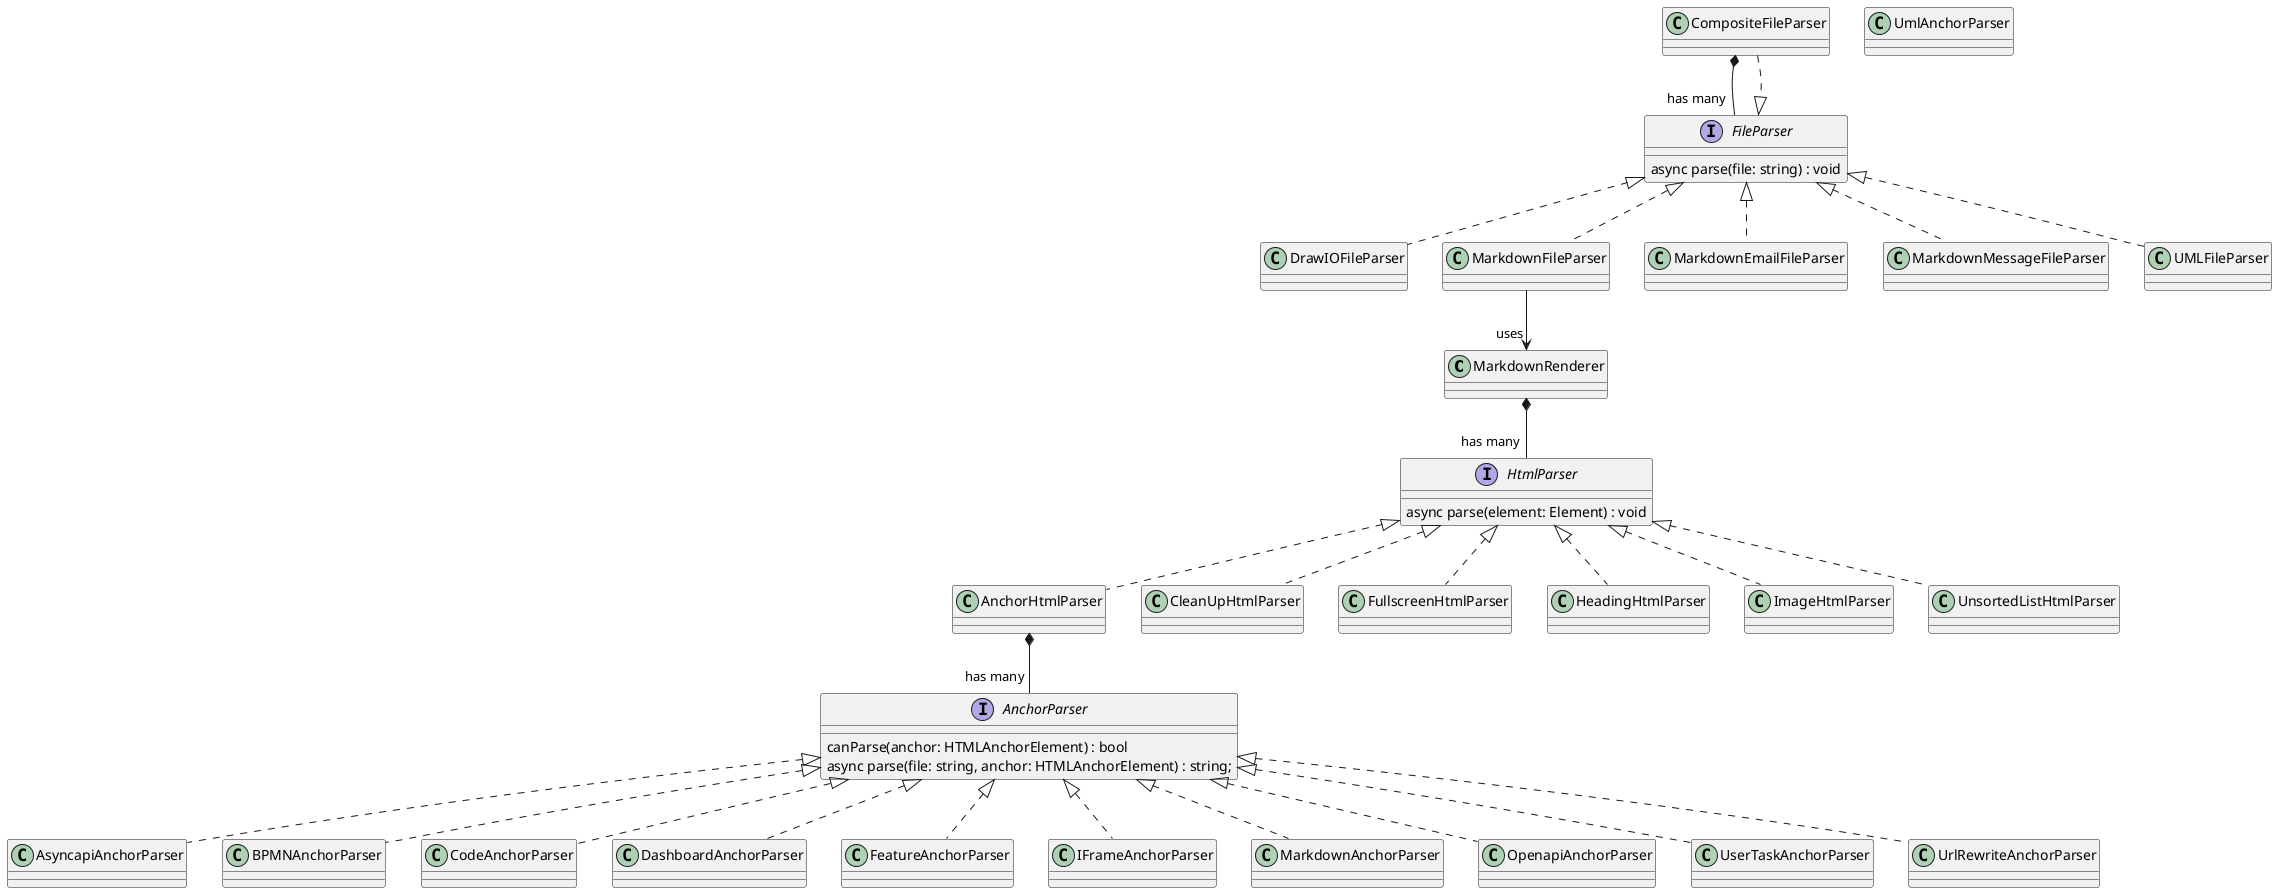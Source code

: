 @startuml

class MarkdownRenderer

interface FileParser {
    async parse(file: string) : void
}
class CompositeFileParser
class DrawIOFileParser
Class MarkdownFileParser
Class MarkdownEmailFileParser
Class MarkdownMessageFileParser
class UMLFileParser

interface HtmlParser {
    async parse(element: Element) : void
}
class AnchorHtmlParser
class CleanUpHtmlParser
class FullscreenHtmlParser
class HeadingHtmlParser
class ImageHtmlParser
class UnsortedListHtmlParser

interface AnchorParser {
    canParse(anchor: HTMLAnchorElement) : bool
    async parse(file: string, anchor: HTMLAnchorElement) : string;
}
class AsyncapiAnchorParser
class BPMNAnchorParser
class CodeAnchorParser
class DashboardAnchorParser
class FeatureAnchorParser
class IFrameAnchorParser
class MarkdownAnchorParser
class OpenapiAnchorParser
class UmlAnchorParser
class UserTaskAnchorParser

CompositeFileParser *-- "has many" FileParser
FileParser <|.. DrawIOFileParser
FileParser <|.. MarkdownFileParser
FileParser <|.. MarkdownEmailFileParser
FileParser <|.. MarkdownMessageFileParser
FileParser <|.. UMLFileParser
CompositeFileParser ..|> FileParser

MarkdownFileParser --> "uses" MarkdownRenderer

MarkdownRenderer *-- "has many" HtmlParser

HtmlParser <|.. AnchorHtmlParser
HtmlParser <|.. CleanUpHtmlParser
HtmlParser <|.. FullscreenHtmlParser
HtmlParser <|.. HeadingHtmlParser
HtmlParser <|.. ImageHtmlParser
HtmlParser <|.. UnsortedListHtmlParser

AnchorHtmlParser *-- "has many" AnchorParser
AnchorParser <|.. AsyncapiAnchorParser
AnchorParser <|.. BPMNAnchorParser
AnchorParser <|.. CodeAnchorParser
AnchorParser <|.. DashboardAnchorParser
AnchorParser <|.. FeatureAnchorParser
AnchorParser <|.. IFrameAnchorParser
AnchorParser <|.. MarkdownAnchorParser
AnchorParser <|.. OpenapiAnchorParser
AnchorParser <|.. UserTaskAnchorParser
AnchorParser <|.. UrlRewriteAnchorParser

@enduml